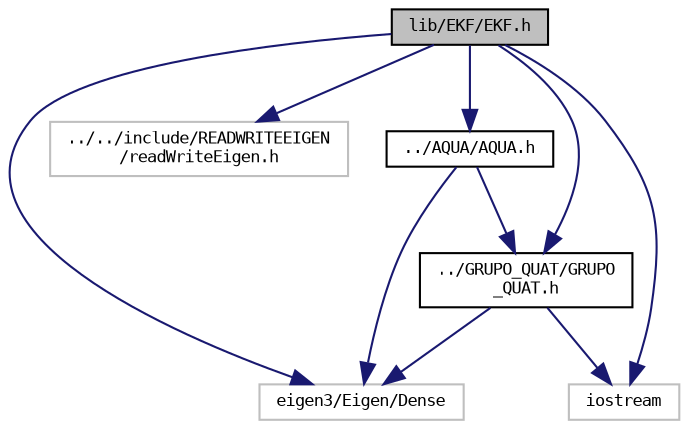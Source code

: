 digraph "lib/EKF/EKF.h"
{
 // LATEX_PDF_SIZE
  bgcolor="transparent";
  edge [fontname="DejaVuSansMono",fontsize="8",labelfontname="DejaVuSansMono",labelfontsize="8"];
  node [fontname="DejaVuSansMono",fontsize="8",shape=record];
  Node1 [label="lib/EKF/EKF.h",height=0.2,width=0.4,color="black", fillcolor="grey75", style="filled", fontcolor="black",tooltip="Classe que implementa o filtro de Kalman estendido."];
  Node1 -> Node2 [color="midnightblue",fontsize="8",style="solid",fontname="DejaVuSansMono"];
  Node2 [label="eigen3/Eigen/Dense",height=0.2,width=0.4,color="grey75",tooltip=" "];
  Node1 -> Node3 [color="midnightblue",fontsize="8",style="solid",fontname="DejaVuSansMono"];
  Node3 [label="../../include/READWRITEEIGEN\l/readWriteEigen.h",height=0.2,width=0.4,color="grey75",tooltip=" "];
  Node1 -> Node4 [color="midnightblue",fontsize="8",style="solid",fontname="DejaVuSansMono"];
  Node4 [label="../AQUA/AQUA.h",height=0.2,width=0.4,color="black",URL="$AQUA_8h.html",tooltip=" "];
  Node4 -> Node2 [color="midnightblue",fontsize="8",style="solid",fontname="DejaVuSansMono"];
  Node4 -> Node5 [color="midnightblue",fontsize="8",style="solid",fontname="DejaVuSansMono"];
  Node5 [label="../GRUPO_QUAT/GRUPO\l_QUAT.h",height=0.2,width=0.4,color="black",URL="$GRUPO__QUAT_8h.html",tooltip="Cabecalho com funcoes de quaternion."];
  Node5 -> Node2 [color="midnightblue",fontsize="8",style="solid",fontname="DejaVuSansMono"];
  Node5 -> Node6 [color="midnightblue",fontsize="8",style="solid",fontname="DejaVuSansMono"];
  Node6 [label="iostream",height=0.2,width=0.4,color="grey75",tooltip=" "];
  Node1 -> Node5 [color="midnightblue",fontsize="8",style="solid",fontname="DejaVuSansMono"];
  Node1 -> Node6 [color="midnightblue",fontsize="8",style="solid",fontname="DejaVuSansMono"];
}
